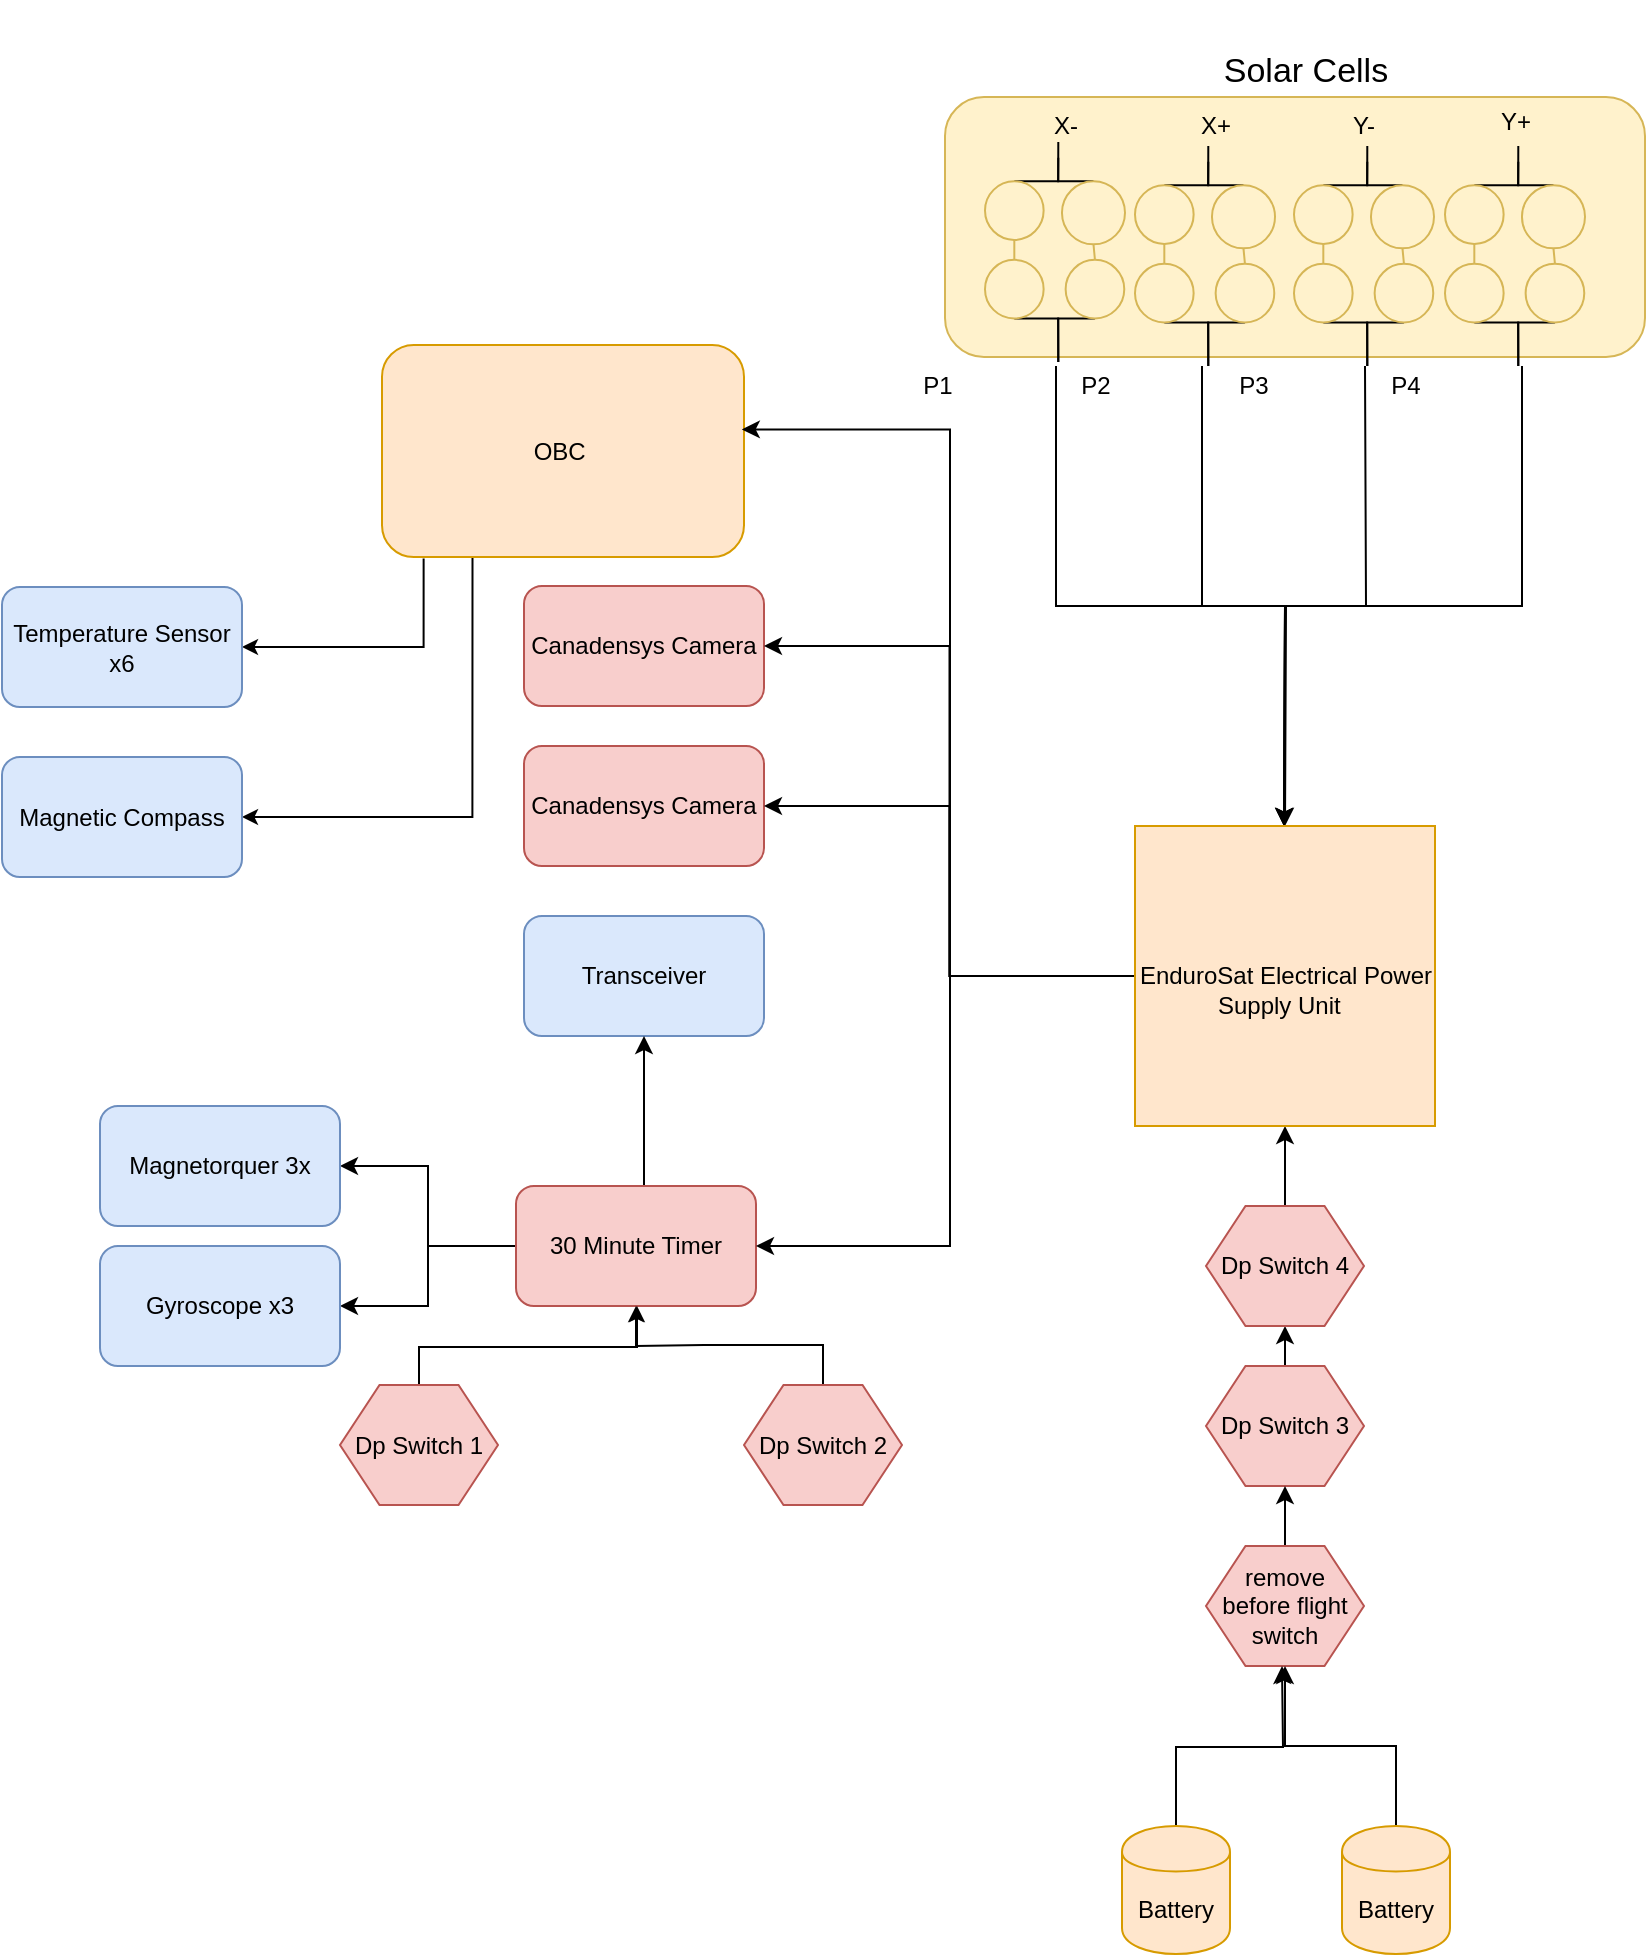 <mxfile version="12.7.3" type="device"><diagram id="DVQ9ot5DVq4AUPjMMYsB" name="Page-1"><mxGraphModel dx="1344" dy="802" grid="1" gridSize="10" guides="1" tooltips="1" connect="1" arrows="1" fold="1" page="1" pageScale="1" pageWidth="850" pageHeight="1100" math="0" shadow="0"><root><mxCell id="0"/><mxCell id="1" parent="0"/><mxCell id="BZcDPVTZ9O38C2AnxQVR-120" style="edgeStyle=orthogonalEdgeStyle;rounded=0;orthogonalLoop=1;jettySize=auto;html=1;exitX=0.115;exitY=1.007;exitDx=0;exitDy=0;entryX=1;entryY=0.5;entryDx=0;entryDy=0;startArrow=none;startFill=0;endArrow=classic;endFill=1;endSize=5;targetPerimeterSpacing=0;exitPerimeter=0;" parent="1" source="BZcDPVTZ9O38C2AnxQVR-2" target="BZcDPVTZ9O38C2AnxQVR-119" edge="1"><mxGeometry relative="1" as="geometry"><Array as="points"><mxPoint x="230" y="286"/><mxPoint x="230" y="331"/></Array></mxGeometry></mxCell><mxCell id="BZcDPVTZ9O38C2AnxQVR-123" style="edgeStyle=orthogonalEdgeStyle;rounded=0;orthogonalLoop=1;jettySize=auto;html=1;exitX=0.25;exitY=1;exitDx=0;exitDy=0;entryX=1;entryY=0.5;entryDx=0;entryDy=0;startArrow=none;startFill=0;endArrow=classic;endFill=1;endSize=5;targetPerimeterSpacing=0;" parent="1" source="BZcDPVTZ9O38C2AnxQVR-2" target="BZcDPVTZ9O38C2AnxQVR-122" edge="1"><mxGeometry relative="1" as="geometry"/></mxCell><mxCell id="BZcDPVTZ9O38C2AnxQVR-2" value="OBC&amp;nbsp;" style="rounded=1;whiteSpace=wrap;html=1;fillColor=#ffe6cc;strokeColor=#d79b00;" parent="1" vertex="1"><mxGeometry x="210" y="179.5" width="181" height="106" as="geometry"/></mxCell><mxCell id="BZcDPVTZ9O38C2AnxQVR-3" value="Transceiver" style="rounded=1;whiteSpace=wrap;html=1;fillColor=#dae8fc;strokeColor=#6c8ebf;" parent="1" vertex="1"><mxGeometry x="281" y="465" width="120" height="60" as="geometry"/></mxCell><mxCell id="BZcDPVTZ9O38C2AnxQVR-66" value="P1" style="text;html=1;strokeColor=none;fillColor=none;align=center;verticalAlign=middle;whiteSpace=wrap;rounded=0;" parent="1" vertex="1"><mxGeometry x="467.5" y="190" width="40" height="20" as="geometry"/></mxCell><mxCell id="BZcDPVTZ9O38C2AnxQVR-67" value="P2" style="text;html=1;strokeColor=none;fillColor=none;align=center;verticalAlign=middle;whiteSpace=wrap;rounded=0;" parent="1" vertex="1"><mxGeometry x="546.5" y="190" width="40" height="20" as="geometry"/></mxCell><mxCell id="BZcDPVTZ9O38C2AnxQVR-68" value="P3" style="text;html=1;strokeColor=none;fillColor=none;align=center;verticalAlign=middle;whiteSpace=wrap;rounded=0;" parent="1" vertex="1"><mxGeometry x="625.5" y="190" width="40" height="20" as="geometry"/></mxCell><mxCell id="BZcDPVTZ9O38C2AnxQVR-69" value="P4&lt;br&gt;" style="text;html=1;strokeColor=none;fillColor=none;align=center;verticalAlign=middle;whiteSpace=wrap;rounded=0;" parent="1" vertex="1"><mxGeometry x="701.5" y="190" width="40" height="20" as="geometry"/></mxCell><mxCell id="BZcDPVTZ9O38C2AnxQVR-70" value="Canadensys Camera" style="rounded=1;whiteSpace=wrap;html=1;fillColor=#f8cecc;strokeColor=#b85450;" parent="1" vertex="1"><mxGeometry x="281" y="300" width="120" height="60" as="geometry"/></mxCell><mxCell id="BZcDPVTZ9O38C2AnxQVR-71" value="Canadensys Camera" style="rounded=1;whiteSpace=wrap;html=1;fillColor=#f8cecc;strokeColor=#b85450;" parent="1" vertex="1"><mxGeometry x="281" y="380" width="120" height="60" as="geometry"/></mxCell><mxCell id="gxlMPk36-yuEw_2pT3uC-11" style="edgeStyle=orthogonalEdgeStyle;rounded=0;orthogonalLoop=1;jettySize=auto;html=1;exitX=0.5;exitY=0;exitDx=0;exitDy=0;sourcePerimeterSpacing=0;endSize=6;" parent="1" source="BZcDPVTZ9O38C2AnxQVR-106" target="BZcDPVTZ9O38C2AnxQVR-3" edge="1"><mxGeometry relative="1" as="geometry"><Array as="points"><mxPoint x="341" y="600"/></Array></mxGeometry></mxCell><mxCell id="gxlMPk36-yuEw_2pT3uC-14" style="edgeStyle=orthogonalEdgeStyle;rounded=0;orthogonalLoop=1;jettySize=auto;html=1;exitX=0;exitY=0.5;exitDx=0;exitDy=0;entryX=1;entryY=0.5;entryDx=0;entryDy=0;sourcePerimeterSpacing=0;endSize=6;" parent="1" source="BZcDPVTZ9O38C2AnxQVR-106" target="gxlMPk36-yuEw_2pT3uC-12" edge="1"><mxGeometry relative="1" as="geometry"/></mxCell><mxCell id="gxlMPk36-yuEw_2pT3uC-15" style="edgeStyle=orthogonalEdgeStyle;rounded=0;orthogonalLoop=1;jettySize=auto;html=1;exitX=0;exitY=0.5;exitDx=0;exitDy=0;sourcePerimeterSpacing=0;endSize=6;" parent="1" source="BZcDPVTZ9O38C2AnxQVR-106" target="gxlMPk36-yuEw_2pT3uC-13" edge="1"><mxGeometry relative="1" as="geometry"/></mxCell><mxCell id="BZcDPVTZ9O38C2AnxQVR-106" value="30 Minute Timer" style="rounded=1;whiteSpace=wrap;html=1;fillColor=#f8cecc;strokeColor=#b85450;" parent="1" vertex="1"><mxGeometry x="277" y="600" width="120" height="60" as="geometry"/></mxCell><mxCell id="BZcDPVTZ9O38C2AnxQVR-111" style="edgeStyle=orthogonalEdgeStyle;rounded=0;orthogonalLoop=1;jettySize=auto;html=1;exitX=0.5;exitY=0;exitDx=0;exitDy=0;startArrow=none;startFill=0;endArrow=classic;endFill=1;endSize=5;targetPerimeterSpacing=0;" parent="1" source="BZcDPVTZ9O38C2AnxQVR-108" target="BZcDPVTZ9O38C2AnxQVR-106" edge="1"><mxGeometry relative="1" as="geometry"><Array as="points"><mxPoint x="228.5" y="680.5"/><mxPoint x="337.5" y="680.5"/></Array></mxGeometry></mxCell><mxCell id="BZcDPVTZ9O38C2AnxQVR-108" value="Dp Switch 1" style="shape=hexagon;perimeter=hexagonPerimeter2;whiteSpace=wrap;html=1;fillColor=#f8cecc;strokeColor=#b85450;" parent="1" vertex="1"><mxGeometry x="189" y="699.5" width="79" height="60" as="geometry"/></mxCell><mxCell id="BZcDPVTZ9O38C2AnxQVR-112" style="edgeStyle=orthogonalEdgeStyle;rounded=0;orthogonalLoop=1;jettySize=auto;html=1;exitX=0.5;exitY=0;exitDx=0;exitDy=0;entryX=0.5;entryY=1;entryDx=0;entryDy=0;startArrow=none;startFill=0;endArrow=classic;endFill=1;endSize=5;targetPerimeterSpacing=0;" parent="1" source="BZcDPVTZ9O38C2AnxQVR-109" target="BZcDPVTZ9O38C2AnxQVR-106" edge="1"><mxGeometry relative="1" as="geometry"/></mxCell><mxCell id="BZcDPVTZ9O38C2AnxQVR-109" value="Dp Switch 2" style="shape=hexagon;perimeter=hexagonPerimeter2;whiteSpace=wrap;html=1;fillColor=#f8cecc;strokeColor=#b85450;" parent="1" vertex="1"><mxGeometry x="391" y="699.5" width="79" height="60" as="geometry"/></mxCell><mxCell id="0XUrVIrxqxJ3HzSSCRQW-3" style="edgeStyle=orthogonalEdgeStyle;rounded=0;orthogonalLoop=1;jettySize=auto;html=1;exitX=0.5;exitY=0;exitDx=0;exitDy=0;entryX=0.5;entryY=1;entryDx=0;entryDy=0;" edge="1" parent="1" source="BZcDPVTZ9O38C2AnxQVR-110" target="gxlMPk36-yuEw_2pT3uC-2"><mxGeometry relative="1" as="geometry"/></mxCell><mxCell id="BZcDPVTZ9O38C2AnxQVR-110" value="Dp Switch 3" style="shape=hexagon;perimeter=hexagonPerimeter2;whiteSpace=wrap;html=1;fillColor=#f8cecc;strokeColor=#b85450;" parent="1" vertex="1"><mxGeometry x="622" y="690" width="79" height="60" as="geometry"/></mxCell><mxCell id="0XUrVIrxqxJ3HzSSCRQW-4" style="edgeStyle=orthogonalEdgeStyle;rounded=0;orthogonalLoop=1;jettySize=auto;html=1;exitX=0.5;exitY=0;exitDx=0;exitDy=0;entryX=0.5;entryY=1;entryDx=0;entryDy=0;" edge="1" parent="1" source="BZcDPVTZ9O38C2AnxQVR-114" target="BZcDPVTZ9O38C2AnxQVR-110"><mxGeometry relative="1" as="geometry"/></mxCell><mxCell id="BZcDPVTZ9O38C2AnxQVR-114" value="remove before flight switch" style="shape=hexagon;perimeter=hexagonPerimeter2;whiteSpace=wrap;html=1;fillColor=#f8cecc;strokeColor=#b85450;" parent="1" vertex="1"><mxGeometry x="622" y="780" width="79" height="60" as="geometry"/></mxCell><mxCell id="BZcDPVTZ9O38C2AnxQVR-119" value="Temperature Sensor x6" style="rounded=1;whiteSpace=wrap;html=1;fillColor=#dae8fc;strokeColor=#6c8ebf;" parent="1" vertex="1"><mxGeometry x="20" y="300.5" width="120" height="60" as="geometry"/></mxCell><mxCell id="BZcDPVTZ9O38C2AnxQVR-122" value="Magnetic Compass" style="rounded=1;whiteSpace=wrap;html=1;fillColor=#dae8fc;strokeColor=#6c8ebf;" parent="1" vertex="1"><mxGeometry x="20" y="385.5" width="120" height="60" as="geometry"/></mxCell><mxCell id="gxlMPk36-yuEw_2pT3uC-4" value="" style="edgeStyle=orthogonalEdgeStyle;rounded=0;orthogonalLoop=1;jettySize=auto;html=1;" parent="1" source="gxlMPk36-yuEw_2pT3uC-2" target="BZcDPVTZ9O38C2AnxQVR-1" edge="1"><mxGeometry relative="1" as="geometry"/></mxCell><mxCell id="gxlMPk36-yuEw_2pT3uC-2" value="Dp Switch 4" style="shape=hexagon;perimeter=hexagonPerimeter2;whiteSpace=wrap;html=1;fillColor=#f8cecc;strokeColor=#b85450;" parent="1" vertex="1"><mxGeometry x="622" y="610" width="79" height="60" as="geometry"/></mxCell><mxCell id="gxlMPk36-yuEw_2pT3uC-7" style="edgeStyle=orthogonalEdgeStyle;rounded=0;orthogonalLoop=1;jettySize=auto;html=1;exitX=0;exitY=0.5;exitDx=0;exitDy=0;entryX=1;entryY=0.5;entryDx=0;entryDy=0;" parent="1" source="BZcDPVTZ9O38C2AnxQVR-1" target="BZcDPVTZ9O38C2AnxQVR-70" edge="1"><mxGeometry relative="1" as="geometry"/></mxCell><mxCell id="gxlMPk36-yuEw_2pT3uC-8" style="edgeStyle=orthogonalEdgeStyle;rounded=0;orthogonalLoop=1;jettySize=auto;html=1;exitX=0;exitY=0.5;exitDx=0;exitDy=0;" parent="1" source="BZcDPVTZ9O38C2AnxQVR-1" target="BZcDPVTZ9O38C2AnxQVR-71" edge="1"><mxGeometry relative="1" as="geometry"/></mxCell><mxCell id="gxlMPk36-yuEw_2pT3uC-9" style="edgeStyle=orthogonalEdgeStyle;rounded=0;orthogonalLoop=1;jettySize=auto;html=1;entryX=0.994;entryY=0.398;entryDx=0;entryDy=0;entryPerimeter=0;endSize=6;sourcePerimeterSpacing=0;spacingRight=0;spacing=2;" parent="1" target="BZcDPVTZ9O38C2AnxQVR-2" edge="1"><mxGeometry relative="1" as="geometry"><mxPoint x="580" y="495" as="sourcePoint"/><mxPoint x="395" y="221.688" as="targetPoint"/><Array as="points"><mxPoint x="494" y="495"/><mxPoint x="494" y="222"/></Array></mxGeometry></mxCell><mxCell id="gxlMPk36-yuEw_2pT3uC-10" style="edgeStyle=orthogonalEdgeStyle;rounded=0;orthogonalLoop=1;jettySize=auto;html=1;exitX=0;exitY=0.5;exitDx=0;exitDy=0;sourcePerimeterSpacing=0;endSize=6;entryX=1;entryY=0.5;entryDx=0;entryDy=0;" parent="1" target="BZcDPVTZ9O38C2AnxQVR-106" edge="1"><mxGeometry relative="1" as="geometry"><mxPoint x="580.5" y="495" as="sourcePoint"/><mxPoint x="400" y="630" as="targetPoint"/><Array as="points"><mxPoint x="494" y="495"/><mxPoint x="494" y="630"/></Array></mxGeometry></mxCell><mxCell id="gxlMPk36-yuEw_2pT3uC-12" value="Magnetorquer 3x" style="rounded=1;whiteSpace=wrap;html=1;fillColor=#dae8fc;strokeColor=#6c8ebf;" parent="1" vertex="1"><mxGeometry x="69" y="560" width="120" height="60" as="geometry"/></mxCell><mxCell id="gxlMPk36-yuEw_2pT3uC-13" value="Gyroscope x3" style="rounded=1;whiteSpace=wrap;html=1;fillColor=#dae8fc;strokeColor=#6c8ebf;" parent="1" vertex="1"><mxGeometry x="69" y="630" width="120" height="60" as="geometry"/></mxCell><mxCell id="gxlMPk36-yuEw_2pT3uC-17" value="" style="group" parent="1" vertex="1" connectable="0"><mxGeometry x="491.5" y="7" width="350" height="183" as="geometry"/></mxCell><mxCell id="BZcDPVTZ9O38C2AnxQVR-76" value="&lt;font style=&quot;font-size: 17px&quot;&gt;Solar Cells&lt;/font&gt;" style="text;html=1;strokeColor=none;fillColor=none;align=center;verticalAlign=middle;whiteSpace=wrap;rounded=0;" parent="gxlMPk36-yuEw_2pT3uC-17" vertex="1"><mxGeometry x="130" width="100" height="71" as="geometry"/></mxCell><mxCell id="gxlMPk36-yuEw_2pT3uC-16" value="" style="group" parent="gxlMPk36-yuEw_2pT3uC-17" vertex="1" connectable="0"><mxGeometry y="48.5" width="350" height="134.5" as="geometry"/></mxCell><mxCell id="BZcDPVTZ9O38C2AnxQVR-77" value="" style="rounded=1;whiteSpace=wrap;html=1;fillColor=#fff2cc;strokeColor=#d6b656;" parent="gxlMPk36-yuEw_2pT3uC-16" vertex="1"><mxGeometry width="350" height="130" as="geometry"/></mxCell><mxCell id="BZcDPVTZ9O38C2AnxQVR-23" value="" style="group" parent="gxlMPk36-yuEw_2pT3uC-16" vertex="1" connectable="0"><mxGeometry x="95" y="24.5" width="70" height="110" as="geometry"/></mxCell><mxCell id="BZcDPVTZ9O38C2AnxQVR-22" style="edgeStyle=orthogonalEdgeStyle;rounded=0;orthogonalLoop=1;jettySize=auto;html=1;exitX=0.5;exitY=0;exitDx=0;exitDy=0;endArrow=none;endFill=0;" parent="BZcDPVTZ9O38C2AnxQVR-23" source="BZcDPVTZ9O38C2AnxQVR-4" edge="1"><mxGeometry relative="1" as="geometry"><mxPoint x="36.649" y="7.857" as="targetPoint"/></mxGeometry></mxCell><mxCell id="BZcDPVTZ9O38C2AnxQVR-4" value="" style="ellipse;whiteSpace=wrap;html=1;aspect=fixed;fillColor=#fff2cc;strokeColor=#d6b656;" parent="BZcDPVTZ9O38C2AnxQVR-23" vertex="1"><mxGeometry y="19.643" width="29.319" height="29.319" as="geometry"/></mxCell><mxCell id="BZcDPVTZ9O38C2AnxQVR-21" style="edgeStyle=orthogonalEdgeStyle;rounded=0;orthogonalLoop=1;jettySize=auto;html=1;exitX=0.5;exitY=0;exitDx=0;exitDy=0;endArrow=none;endFill=0;" parent="BZcDPVTZ9O38C2AnxQVR-23" source="BZcDPVTZ9O38C2AnxQVR-5" edge="1"><mxGeometry relative="1" as="geometry"><mxPoint x="36.649" as="targetPoint"/></mxGeometry></mxCell><mxCell id="BZcDPVTZ9O38C2AnxQVR-5" value="" style="ellipse;whiteSpace=wrap;html=1;aspect=fixed;fillColor=#fff2cc;strokeColor=#d6b656;" parent="BZcDPVTZ9O38C2AnxQVR-23" vertex="1"><mxGeometry x="38.482" y="19.643" width="31.518" height="31.518" as="geometry"/></mxCell><mxCell id="BZcDPVTZ9O38C2AnxQVR-18" style="edgeStyle=orthogonalEdgeStyle;rounded=0;orthogonalLoop=1;jettySize=auto;html=1;exitX=0.5;exitY=1;exitDx=0;exitDy=0;endArrow=none;endFill=0;" parent="BZcDPVTZ9O38C2AnxQVR-23" source="BZcDPVTZ9O38C2AnxQVR-6" edge="1"><mxGeometry relative="1" as="geometry"><mxPoint x="36.649" y="110" as="targetPoint"/></mxGeometry></mxCell><mxCell id="BZcDPVTZ9O38C2AnxQVR-6" value="" style="ellipse;whiteSpace=wrap;html=1;aspect=fixed;fillColor=#fff2cc;strokeColor=#d6b656;" parent="BZcDPVTZ9O38C2AnxQVR-23" vertex="1"><mxGeometry y="58.929" width="29.319" height="29.319" as="geometry"/></mxCell><mxCell id="BZcDPVTZ9O38C2AnxQVR-17" style="edgeStyle=orthogonalEdgeStyle;rounded=0;orthogonalLoop=1;jettySize=auto;html=1;exitX=0.5;exitY=1;exitDx=0;exitDy=0;entryX=0.5;entryY=0;entryDx=0;entryDy=0;endArrow=none;endFill=0;fillColor=#fff2cc;strokeColor=#d6b656;" parent="BZcDPVTZ9O38C2AnxQVR-23" source="BZcDPVTZ9O38C2AnxQVR-4" target="BZcDPVTZ9O38C2AnxQVR-6" edge="1"><mxGeometry relative="1" as="geometry"/></mxCell><mxCell id="BZcDPVTZ9O38C2AnxQVR-16" style="edgeStyle=orthogonalEdgeStyle;rounded=0;orthogonalLoop=1;jettySize=auto;html=1;exitX=0.5;exitY=0;exitDx=0;exitDy=0;entryX=0.5;entryY=1;entryDx=0;entryDy=0;endArrow=none;endFill=0;fillColor=#fff2cc;strokeColor=#d6b656;" parent="BZcDPVTZ9O38C2AnxQVR-23" source="BZcDPVTZ9O38C2AnxQVR-7" target="BZcDPVTZ9O38C2AnxQVR-5" edge="1"><mxGeometry relative="1" as="geometry"/></mxCell><mxCell id="BZcDPVTZ9O38C2AnxQVR-20" style="edgeStyle=orthogonalEdgeStyle;rounded=0;orthogonalLoop=1;jettySize=auto;html=1;exitX=0.5;exitY=1;exitDx=0;exitDy=0;endArrow=none;endFill=0;" parent="BZcDPVTZ9O38C2AnxQVR-23" source="BZcDPVTZ9O38C2AnxQVR-7" edge="1"><mxGeometry relative="1" as="geometry"><mxPoint x="36.649" y="110" as="targetPoint"/></mxGeometry></mxCell><mxCell id="BZcDPVTZ9O38C2AnxQVR-7" value="" style="ellipse;whiteSpace=wrap;html=1;aspect=fixed;fillColor=#fff2cc;strokeColor=#d6b656;" parent="BZcDPVTZ9O38C2AnxQVR-23" vertex="1"><mxGeometry x="40.314" y="58.929" width="29.319" height="29.319" as="geometry"/></mxCell><mxCell id="BZcDPVTZ9O38C2AnxQVR-24" value="" style="group" parent="gxlMPk36-yuEw_2pT3uC-16" vertex="1" connectable="0"><mxGeometry x="174.5" y="24.5" width="70" height="110" as="geometry"/></mxCell><mxCell id="BZcDPVTZ9O38C2AnxQVR-25" style="edgeStyle=orthogonalEdgeStyle;rounded=0;orthogonalLoop=1;jettySize=auto;html=1;exitX=0.5;exitY=0;exitDx=0;exitDy=0;endArrow=none;endFill=0;" parent="BZcDPVTZ9O38C2AnxQVR-24" source="BZcDPVTZ9O38C2AnxQVR-26" edge="1"><mxGeometry relative="1" as="geometry"><mxPoint x="36.649" y="7.857" as="targetPoint"/></mxGeometry></mxCell><mxCell id="BZcDPVTZ9O38C2AnxQVR-26" value="" style="ellipse;whiteSpace=wrap;html=1;aspect=fixed;fillColor=#fff2cc;strokeColor=#d6b656;" parent="BZcDPVTZ9O38C2AnxQVR-24" vertex="1"><mxGeometry y="19.643" width="29.319" height="29.319" as="geometry"/></mxCell><mxCell id="BZcDPVTZ9O38C2AnxQVR-27" style="edgeStyle=orthogonalEdgeStyle;rounded=0;orthogonalLoop=1;jettySize=auto;html=1;exitX=0.5;exitY=0;exitDx=0;exitDy=0;endArrow=none;endFill=0;" parent="BZcDPVTZ9O38C2AnxQVR-24" source="BZcDPVTZ9O38C2AnxQVR-28" edge="1"><mxGeometry relative="1" as="geometry"><mxPoint x="36.649" as="targetPoint"/></mxGeometry></mxCell><mxCell id="BZcDPVTZ9O38C2AnxQVR-28" value="" style="ellipse;whiteSpace=wrap;html=1;aspect=fixed;fillColor=#fff2cc;strokeColor=#d6b656;" parent="BZcDPVTZ9O38C2AnxQVR-24" vertex="1"><mxGeometry x="38.482" y="19.643" width="31.518" height="31.518" as="geometry"/></mxCell><mxCell id="BZcDPVTZ9O38C2AnxQVR-29" style="edgeStyle=orthogonalEdgeStyle;rounded=0;orthogonalLoop=1;jettySize=auto;html=1;exitX=0.5;exitY=1;exitDx=0;exitDy=0;endArrow=none;endFill=0;" parent="BZcDPVTZ9O38C2AnxQVR-24" source="BZcDPVTZ9O38C2AnxQVR-30" edge="1"><mxGeometry relative="1" as="geometry"><mxPoint x="36.649" y="110" as="targetPoint"/></mxGeometry></mxCell><mxCell id="BZcDPVTZ9O38C2AnxQVR-30" value="" style="ellipse;whiteSpace=wrap;html=1;aspect=fixed;fillColor=#fff2cc;strokeColor=#d6b656;" parent="BZcDPVTZ9O38C2AnxQVR-24" vertex="1"><mxGeometry y="58.929" width="29.319" height="29.319" as="geometry"/></mxCell><mxCell id="BZcDPVTZ9O38C2AnxQVR-31" style="edgeStyle=orthogonalEdgeStyle;rounded=0;orthogonalLoop=1;jettySize=auto;html=1;exitX=0.5;exitY=1;exitDx=0;exitDy=0;entryX=0.5;entryY=0;entryDx=0;entryDy=0;endArrow=none;endFill=0;fillColor=#fff2cc;strokeColor=#d6b656;" parent="BZcDPVTZ9O38C2AnxQVR-24" source="BZcDPVTZ9O38C2AnxQVR-26" target="BZcDPVTZ9O38C2AnxQVR-30" edge="1"><mxGeometry relative="1" as="geometry"/></mxCell><mxCell id="BZcDPVTZ9O38C2AnxQVR-32" style="edgeStyle=orthogonalEdgeStyle;rounded=0;orthogonalLoop=1;jettySize=auto;html=1;exitX=0.5;exitY=0;exitDx=0;exitDy=0;entryX=0.5;entryY=1;entryDx=0;entryDy=0;endArrow=none;endFill=0;fillColor=#fff2cc;strokeColor=#d6b656;" parent="BZcDPVTZ9O38C2AnxQVR-24" source="BZcDPVTZ9O38C2AnxQVR-34" target="BZcDPVTZ9O38C2AnxQVR-28" edge="1"><mxGeometry relative="1" as="geometry"/></mxCell><mxCell id="BZcDPVTZ9O38C2AnxQVR-33" style="edgeStyle=orthogonalEdgeStyle;rounded=0;orthogonalLoop=1;jettySize=auto;html=1;exitX=0.5;exitY=1;exitDx=0;exitDy=0;endArrow=none;endFill=0;" parent="BZcDPVTZ9O38C2AnxQVR-24" source="BZcDPVTZ9O38C2AnxQVR-34" edge="1"><mxGeometry relative="1" as="geometry"><mxPoint x="36.649" y="110" as="targetPoint"/></mxGeometry></mxCell><mxCell id="BZcDPVTZ9O38C2AnxQVR-34" value="" style="ellipse;whiteSpace=wrap;html=1;aspect=fixed;fillColor=#fff2cc;strokeColor=#d6b656;" parent="BZcDPVTZ9O38C2AnxQVR-24" vertex="1"><mxGeometry x="40.314" y="58.929" width="29.319" height="29.319" as="geometry"/></mxCell><mxCell id="BZcDPVTZ9O38C2AnxQVR-35" value="" style="group" parent="gxlMPk36-yuEw_2pT3uC-16" vertex="1" connectable="0"><mxGeometry x="250" y="24.5" width="70" height="110" as="geometry"/></mxCell><mxCell id="BZcDPVTZ9O38C2AnxQVR-36" style="edgeStyle=orthogonalEdgeStyle;rounded=0;orthogonalLoop=1;jettySize=auto;html=1;exitX=0.5;exitY=0;exitDx=0;exitDy=0;endArrow=none;endFill=0;" parent="BZcDPVTZ9O38C2AnxQVR-35" source="BZcDPVTZ9O38C2AnxQVR-37" edge="1"><mxGeometry relative="1" as="geometry"><mxPoint x="36.649" y="7.857" as="targetPoint"/></mxGeometry></mxCell><mxCell id="BZcDPVTZ9O38C2AnxQVR-37" value="" style="ellipse;whiteSpace=wrap;html=1;aspect=fixed;fillColor=#fff2cc;strokeColor=#d6b656;" parent="BZcDPVTZ9O38C2AnxQVR-35" vertex="1"><mxGeometry y="19.643" width="29.319" height="29.319" as="geometry"/></mxCell><mxCell id="BZcDPVTZ9O38C2AnxQVR-38" style="edgeStyle=orthogonalEdgeStyle;rounded=0;orthogonalLoop=1;jettySize=auto;html=1;exitX=0.5;exitY=0;exitDx=0;exitDy=0;endArrow=none;endFill=0;" parent="BZcDPVTZ9O38C2AnxQVR-35" source="BZcDPVTZ9O38C2AnxQVR-39" edge="1"><mxGeometry relative="1" as="geometry"><mxPoint x="36.649" as="targetPoint"/></mxGeometry></mxCell><mxCell id="BZcDPVTZ9O38C2AnxQVR-39" value="" style="ellipse;whiteSpace=wrap;html=1;aspect=fixed;fillColor=#fff2cc;strokeColor=#d6b656;" parent="BZcDPVTZ9O38C2AnxQVR-35" vertex="1"><mxGeometry x="38.482" y="19.643" width="31.518" height="31.518" as="geometry"/></mxCell><mxCell id="BZcDPVTZ9O38C2AnxQVR-40" style="edgeStyle=orthogonalEdgeStyle;rounded=0;orthogonalLoop=1;jettySize=auto;html=1;exitX=0.5;exitY=1;exitDx=0;exitDy=0;endArrow=none;endFill=0;" parent="BZcDPVTZ9O38C2AnxQVR-35" source="BZcDPVTZ9O38C2AnxQVR-41" edge="1"><mxGeometry relative="1" as="geometry"><mxPoint x="36.649" y="110" as="targetPoint"/></mxGeometry></mxCell><mxCell id="BZcDPVTZ9O38C2AnxQVR-41" value="" style="ellipse;whiteSpace=wrap;html=1;aspect=fixed;fillColor=#fff2cc;strokeColor=#d6b656;" parent="BZcDPVTZ9O38C2AnxQVR-35" vertex="1"><mxGeometry y="58.929" width="29.319" height="29.319" as="geometry"/></mxCell><mxCell id="BZcDPVTZ9O38C2AnxQVR-42" style="edgeStyle=orthogonalEdgeStyle;rounded=0;orthogonalLoop=1;jettySize=auto;html=1;exitX=0.5;exitY=1;exitDx=0;exitDy=0;entryX=0.5;entryY=0;entryDx=0;entryDy=0;endArrow=none;endFill=0;fillColor=#fff2cc;strokeColor=#d6b656;" parent="BZcDPVTZ9O38C2AnxQVR-35" source="BZcDPVTZ9O38C2AnxQVR-37" target="BZcDPVTZ9O38C2AnxQVR-41" edge="1"><mxGeometry relative="1" as="geometry"/></mxCell><mxCell id="BZcDPVTZ9O38C2AnxQVR-43" style="edgeStyle=orthogonalEdgeStyle;rounded=0;orthogonalLoop=1;jettySize=auto;html=1;exitX=0.5;exitY=0;exitDx=0;exitDy=0;entryX=0.5;entryY=1;entryDx=0;entryDy=0;endArrow=none;endFill=0;fillColor=#fff2cc;strokeColor=#d6b656;" parent="BZcDPVTZ9O38C2AnxQVR-35" source="BZcDPVTZ9O38C2AnxQVR-45" target="BZcDPVTZ9O38C2AnxQVR-39" edge="1"><mxGeometry relative="1" as="geometry"/></mxCell><mxCell id="BZcDPVTZ9O38C2AnxQVR-44" style="edgeStyle=orthogonalEdgeStyle;rounded=0;orthogonalLoop=1;jettySize=auto;html=1;exitX=0.5;exitY=1;exitDx=0;exitDy=0;endArrow=none;endFill=0;" parent="BZcDPVTZ9O38C2AnxQVR-35" source="BZcDPVTZ9O38C2AnxQVR-45" edge="1"><mxGeometry relative="1" as="geometry"><mxPoint x="36.649" y="110" as="targetPoint"/></mxGeometry></mxCell><mxCell id="BZcDPVTZ9O38C2AnxQVR-45" value="" style="ellipse;whiteSpace=wrap;html=1;aspect=fixed;fillColor=#fff2cc;strokeColor=#d6b656;" parent="BZcDPVTZ9O38C2AnxQVR-35" vertex="1"><mxGeometry x="40.314" y="58.929" width="29.319" height="29.319" as="geometry"/></mxCell><mxCell id="BZcDPVTZ9O38C2AnxQVR-46" value="" style="group" parent="gxlMPk36-yuEw_2pT3uC-16" vertex="1" connectable="0"><mxGeometry x="20" y="22.5" width="70" height="110" as="geometry"/></mxCell><mxCell id="BZcDPVTZ9O38C2AnxQVR-47" style="edgeStyle=orthogonalEdgeStyle;rounded=0;orthogonalLoop=1;jettySize=auto;html=1;exitX=0.5;exitY=0;exitDx=0;exitDy=0;endArrow=none;endFill=0;" parent="BZcDPVTZ9O38C2AnxQVR-46" source="BZcDPVTZ9O38C2AnxQVR-48" edge="1"><mxGeometry relative="1" as="geometry"><mxPoint x="36.649" y="7.857" as="targetPoint"/></mxGeometry></mxCell><mxCell id="BZcDPVTZ9O38C2AnxQVR-48" value="" style="ellipse;whiteSpace=wrap;html=1;aspect=fixed;fillColor=#fff2cc;strokeColor=#d6b656;" parent="BZcDPVTZ9O38C2AnxQVR-46" vertex="1"><mxGeometry y="19.643" width="29.319" height="29.319" as="geometry"/></mxCell><mxCell id="BZcDPVTZ9O38C2AnxQVR-49" style="edgeStyle=orthogonalEdgeStyle;rounded=0;orthogonalLoop=1;jettySize=auto;html=1;exitX=0.5;exitY=0;exitDx=0;exitDy=0;endArrow=none;endFill=0;" parent="BZcDPVTZ9O38C2AnxQVR-46" source="BZcDPVTZ9O38C2AnxQVR-50" edge="1"><mxGeometry relative="1" as="geometry"><mxPoint x="36.649" as="targetPoint"/></mxGeometry></mxCell><mxCell id="BZcDPVTZ9O38C2AnxQVR-50" value="" style="ellipse;whiteSpace=wrap;html=1;aspect=fixed;fillColor=#fff2cc;strokeColor=#d6b656;" parent="BZcDPVTZ9O38C2AnxQVR-46" vertex="1"><mxGeometry x="38.482" y="19.643" width="31.518" height="31.518" as="geometry"/></mxCell><mxCell id="BZcDPVTZ9O38C2AnxQVR-51" style="edgeStyle=orthogonalEdgeStyle;rounded=0;orthogonalLoop=1;jettySize=auto;html=1;exitX=0.5;exitY=1;exitDx=0;exitDy=0;endArrow=none;endFill=0;" parent="BZcDPVTZ9O38C2AnxQVR-46" source="BZcDPVTZ9O38C2AnxQVR-52" edge="1"><mxGeometry relative="1" as="geometry"><mxPoint x="36.649" y="110" as="targetPoint"/></mxGeometry></mxCell><mxCell id="BZcDPVTZ9O38C2AnxQVR-52" value="" style="ellipse;whiteSpace=wrap;html=1;aspect=fixed;fillColor=#fff2cc;strokeColor=#d6b656;" parent="BZcDPVTZ9O38C2AnxQVR-46" vertex="1"><mxGeometry y="58.929" width="29.319" height="29.319" as="geometry"/></mxCell><mxCell id="BZcDPVTZ9O38C2AnxQVR-53" style="edgeStyle=orthogonalEdgeStyle;rounded=0;orthogonalLoop=1;jettySize=auto;html=1;exitX=0.5;exitY=1;exitDx=0;exitDy=0;entryX=0.5;entryY=0;entryDx=0;entryDy=0;endArrow=none;endFill=0;fillColor=#fff2cc;strokeColor=#d6b656;" parent="BZcDPVTZ9O38C2AnxQVR-46" source="BZcDPVTZ9O38C2AnxQVR-48" target="BZcDPVTZ9O38C2AnxQVR-52" edge="1"><mxGeometry relative="1" as="geometry"/></mxCell><mxCell id="BZcDPVTZ9O38C2AnxQVR-54" style="edgeStyle=orthogonalEdgeStyle;rounded=0;orthogonalLoop=1;jettySize=auto;html=1;exitX=0.5;exitY=0;exitDx=0;exitDy=0;entryX=0.5;entryY=1;entryDx=0;entryDy=0;endArrow=none;endFill=0;fillColor=#fff2cc;strokeColor=#d6b656;" parent="BZcDPVTZ9O38C2AnxQVR-46" source="BZcDPVTZ9O38C2AnxQVR-56" target="BZcDPVTZ9O38C2AnxQVR-50" edge="1"><mxGeometry relative="1" as="geometry"/></mxCell><mxCell id="BZcDPVTZ9O38C2AnxQVR-55" style="edgeStyle=orthogonalEdgeStyle;rounded=0;orthogonalLoop=1;jettySize=auto;html=1;exitX=0.5;exitY=1;exitDx=0;exitDy=0;endArrow=none;endFill=0;" parent="BZcDPVTZ9O38C2AnxQVR-46" source="BZcDPVTZ9O38C2AnxQVR-56" edge="1"><mxGeometry relative="1" as="geometry"><mxPoint x="36.649" y="110" as="targetPoint"/></mxGeometry></mxCell><mxCell id="BZcDPVTZ9O38C2AnxQVR-56" value="" style="ellipse;whiteSpace=wrap;html=1;aspect=fixed;fillColor=#fff2cc;strokeColor=#d6b656;" parent="BZcDPVTZ9O38C2AnxQVR-46" vertex="1"><mxGeometry x="40.314" y="58.929" width="29.319" height="29.319" as="geometry"/></mxCell><mxCell id="BZcDPVTZ9O38C2AnxQVR-62" value="X-" style="text;html=1;strokeColor=none;fillColor=none;align=center;verticalAlign=middle;whiteSpace=wrap;rounded=0;" parent="gxlMPk36-yuEw_2pT3uC-16" vertex="1"><mxGeometry x="40.5" y="4.5" width="40" height="20" as="geometry"/></mxCell><mxCell id="BZcDPVTZ9O38C2AnxQVR-63" value="X+" style="text;html=1;strokeColor=none;fillColor=none;align=center;verticalAlign=middle;whiteSpace=wrap;rounded=0;" parent="gxlMPk36-yuEw_2pT3uC-16" vertex="1"><mxGeometry x="115.5" y="4.5" width="40" height="20" as="geometry"/></mxCell><mxCell id="BZcDPVTZ9O38C2AnxQVR-64" value="Y-" style="text;html=1;strokeColor=none;fillColor=none;align=center;verticalAlign=middle;whiteSpace=wrap;rounded=0;" parent="gxlMPk36-yuEw_2pT3uC-16" vertex="1"><mxGeometry x="189.5" y="4.5" width="40" height="20" as="geometry"/></mxCell><mxCell id="BZcDPVTZ9O38C2AnxQVR-65" value="Y+" style="text;html=1;strokeColor=none;fillColor=none;align=center;verticalAlign=middle;whiteSpace=wrap;rounded=0;" parent="gxlMPk36-yuEw_2pT3uC-16" vertex="1"><mxGeometry x="265.5" y="2.5" width="40" height="20" as="geometry"/></mxCell><mxCell id="gxlMPk36-yuEw_2pT3uC-19" style="edgeStyle=none;rounded=0;orthogonalLoop=1;jettySize=auto;html=1;exitX=0.5;exitY=0;exitDx=0;exitDy=0;sourcePerimeterSpacing=0;endSize=6;endArrow=none;endFill=0;startArrow=classic;startFill=1;" parent="1" source="BZcDPVTZ9O38C2AnxQVR-1" edge="1"><mxGeometry relative="1" as="geometry"><mxPoint x="547" y="190" as="targetPoint"/><Array as="points"><mxPoint x="662" y="310"/><mxPoint x="547" y="310"/></Array></mxGeometry></mxCell><mxCell id="gxlMPk36-yuEw_2pT3uC-20" style="edgeStyle=none;rounded=0;orthogonalLoop=1;jettySize=auto;html=1;exitX=0.5;exitY=0;exitDx=0;exitDy=0;sourcePerimeterSpacing=0;endSize=6;endArrow=none;endFill=0;startArrow=classic;startFill=1;" parent="1" edge="1"><mxGeometry relative="1" as="geometry"><mxPoint x="661" y="420" as="sourcePoint"/><mxPoint x="620" y="190" as="targetPoint"/><Array as="points"><mxPoint x="661.5" y="310"/><mxPoint x="620" y="310"/></Array></mxGeometry></mxCell><mxCell id="gxlMPk36-yuEw_2pT3uC-21" style="edgeStyle=none;rounded=0;orthogonalLoop=1;jettySize=auto;html=1;exitX=0.5;exitY=0;exitDx=0;exitDy=0;sourcePerimeterSpacing=0;endSize=6;endArrow=none;endFill=0;startArrow=classic;startFill=1;entryX=0;entryY=0;entryDx=0;entryDy=0;" parent="1" target="BZcDPVTZ9O38C2AnxQVR-69" edge="1"><mxGeometry relative="1" as="geometry"><mxPoint x="661" y="420" as="sourcePoint"/><mxPoint x="546.5" y="190" as="targetPoint"/><Array as="points"><mxPoint x="661.5" y="310"/><mxPoint x="702" y="310"/></Array></mxGeometry></mxCell><mxCell id="gxlMPk36-yuEw_2pT3uC-22" style="edgeStyle=none;rounded=0;orthogonalLoop=1;jettySize=auto;html=1;exitX=0.5;exitY=0;exitDx=0;exitDy=0;sourcePerimeterSpacing=0;endSize=6;endArrow=none;endFill=0;startArrow=classic;startFill=1;" parent="1" edge="1"><mxGeometry relative="1" as="geometry"><mxPoint x="661" y="420" as="sourcePoint"/><mxPoint x="780" y="190" as="targetPoint"/><Array as="points"><mxPoint x="661.5" y="310"/><mxPoint x="780" y="310"/></Array></mxGeometry></mxCell><mxCell id="BZcDPVTZ9O38C2AnxQVR-1" value="&lt;br&gt;EnduroSat Electrical Power Supply Unit&amp;nbsp;&amp;nbsp;" style="whiteSpace=wrap;html=1;aspect=fixed;fillColor=#ffe6cc;strokeColor=#d79b00;align=center;" parent="1" vertex="1"><mxGeometry x="586.5" y="420" width="150" height="150" as="geometry"/></mxCell><mxCell id="0XUrVIrxqxJ3HzSSCRQW-6" style="edgeStyle=orthogonalEdgeStyle;rounded=0;orthogonalLoop=1;jettySize=auto;html=1;exitX=0.5;exitY=0;exitDx=0;exitDy=0;" edge="1" parent="1" source="BZcDPVTZ9O38C2AnxQVR-101"><mxGeometry relative="1" as="geometry"><mxPoint x="660" y="840" as="targetPoint"/></mxGeometry></mxCell><mxCell id="BZcDPVTZ9O38C2AnxQVR-101" value="Battery" style="shape=cylinder;whiteSpace=wrap;html=1;boundedLbl=1;backgroundOutline=1;fillColor=#ffe6cc;strokeColor=#d79b00;" parent="1" vertex="1"><mxGeometry x="580" y="920" width="54" height="64" as="geometry"/></mxCell><mxCell id="0XUrVIrxqxJ3HzSSCRQW-5" style="edgeStyle=orthogonalEdgeStyle;rounded=0;orthogonalLoop=1;jettySize=auto;html=1;exitX=0.5;exitY=0;exitDx=0;exitDy=0;entryX=0.5;entryY=1;entryDx=0;entryDy=0;" edge="1" parent="1" source="BZcDPVTZ9O38C2AnxQVR-103" target="BZcDPVTZ9O38C2AnxQVR-114"><mxGeometry relative="1" as="geometry"/></mxCell><mxCell id="BZcDPVTZ9O38C2AnxQVR-103" value="Battery" style="shape=cylinder;whiteSpace=wrap;html=1;boundedLbl=1;backgroundOutline=1;fillColor=#ffe6cc;strokeColor=#d79b00;" parent="1" vertex="1"><mxGeometry x="690" y="920" width="54" height="64" as="geometry"/></mxCell></root></mxGraphModel></diagram></mxfile>